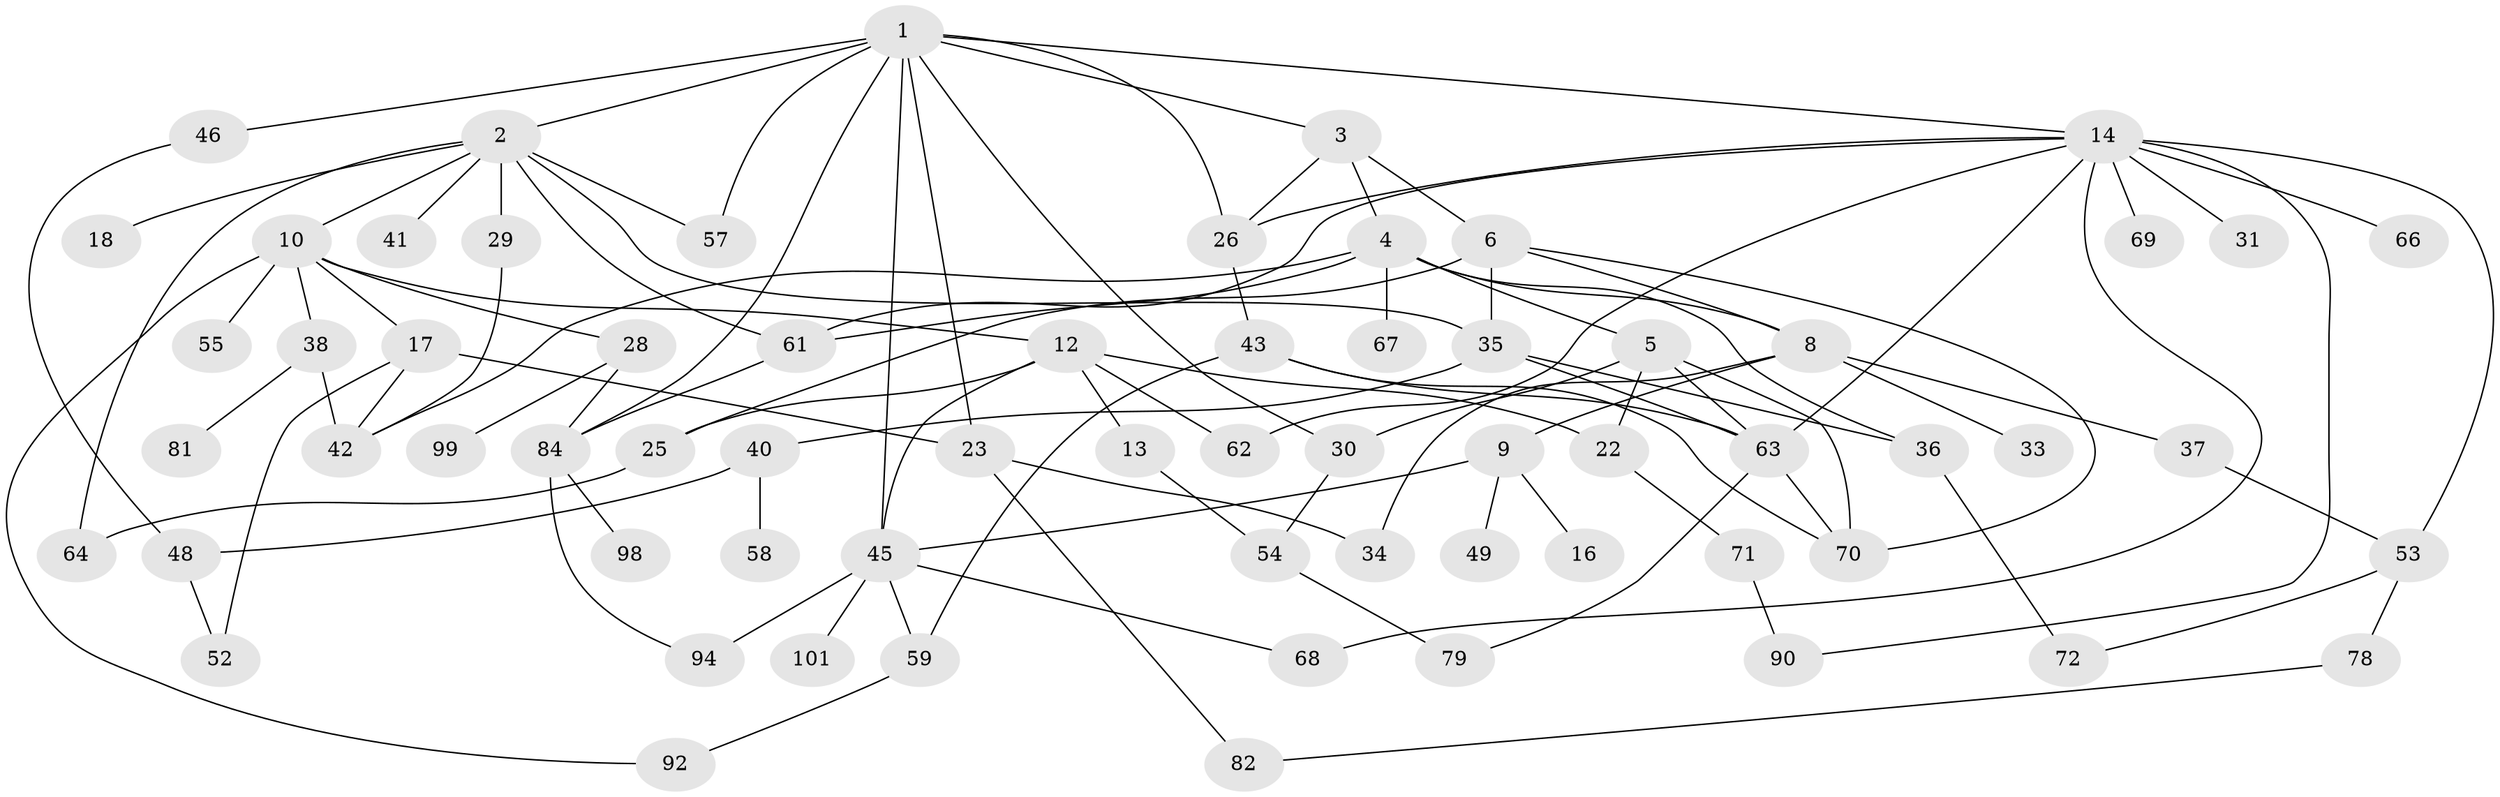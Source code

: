 // original degree distribution, {7: 0.02912621359223301, 9: 0.009708737864077669, 4: 0.06796116504854369, 6: 0.038834951456310676, 3: 0.27184466019417475, 2: 0.3106796116504854, 5: 0.07766990291262135, 1: 0.1941747572815534}
// Generated by graph-tools (version 1.1) at 2025/10/02/27/25 16:10:54]
// undirected, 66 vertices, 105 edges
graph export_dot {
graph [start="1"]
  node [color=gray90,style=filled];
  1 [super="+7"];
  2 [super="+15"];
  3;
  4 [super="+19"];
  5 [super="+47"];
  6 [super="+20"];
  8;
  9 [super="+51"];
  10 [super="+11"];
  12 [super="+100"];
  13 [super="+21"];
  14 [super="+24"];
  16;
  17 [super="+27"];
  18;
  22;
  23 [super="+32"];
  25 [super="+93"];
  26 [super="+77"];
  28 [super="+39"];
  29;
  30 [super="+80"];
  31 [super="+103"];
  33 [super="+96"];
  34;
  35 [super="+73"];
  36 [super="+44"];
  37 [super="+83"];
  38 [super="+60"];
  40 [super="+56"];
  41;
  42 [super="+50"];
  43 [super="+87"];
  45 [super="+76"];
  46 [super="+65"];
  48;
  49;
  52 [super="+91"];
  53 [super="+95"];
  54 [super="+75"];
  55;
  57;
  58;
  59;
  61 [super="+74"];
  62;
  63 [super="+86"];
  64;
  66;
  67;
  68;
  69;
  70 [super="+102"];
  71 [super="+85"];
  72;
  78;
  79;
  81;
  82 [super="+89"];
  84 [super="+88"];
  90;
  92;
  94 [super="+97"];
  98;
  99;
  101;
  1 -- 2;
  1 -- 3;
  1 -- 14;
  1 -- 30;
  1 -- 45;
  1 -- 57;
  1 -- 84;
  1 -- 23;
  1 -- 46;
  1 -- 26;
  2 -- 10;
  2 -- 18;
  2 -- 29;
  2 -- 41;
  2 -- 57;
  2 -- 64;
  2 -- 61;
  2 -- 35;
  3 -- 4;
  3 -- 6;
  3 -- 26;
  4 -- 5;
  4 -- 8;
  4 -- 36;
  4 -- 67;
  4 -- 42;
  4 -- 61;
  5 -- 70;
  5 -- 22;
  5 -- 63;
  5 -- 30;
  6 -- 35;
  6 -- 70;
  6 -- 8;
  6 -- 25;
  8 -- 9;
  8 -- 33;
  8 -- 37;
  8 -- 34;
  9 -- 16;
  9 -- 49;
  9 -- 45;
  10 -- 28;
  10 -- 92;
  10 -- 55 [weight=2];
  10 -- 17;
  10 -- 38;
  10 -- 12;
  12 -- 13;
  12 -- 22;
  12 -- 62;
  12 -- 45;
  12 -- 25;
  13 -- 54;
  14 -- 61;
  14 -- 66 [weight=2];
  14 -- 68;
  14 -- 90;
  14 -- 26;
  14 -- 69;
  14 -- 53;
  14 -- 62;
  14 -- 31;
  14 -- 63;
  17 -- 52;
  17 -- 23;
  17 -- 42;
  22 -- 71;
  23 -- 82;
  23 -- 34;
  25 -- 64;
  26 -- 43;
  28 -- 84;
  28 -- 99;
  29 -- 42;
  30 -- 54;
  35 -- 40;
  35 -- 63;
  35 -- 36;
  36 -- 72;
  37 -- 53;
  38 -- 81;
  38 -- 42;
  40 -- 48;
  40 -- 58;
  43 -- 59;
  43 -- 70;
  43 -- 63;
  45 -- 101;
  45 -- 59;
  45 -- 68;
  45 -- 94 [weight=2];
  46 -- 48;
  48 -- 52;
  53 -- 78;
  53 -- 72;
  54 -- 79;
  59 -- 92;
  61 -- 84;
  63 -- 79;
  63 -- 70;
  71 -- 90;
  78 -- 82;
  84 -- 98;
  84 -- 94;
}
